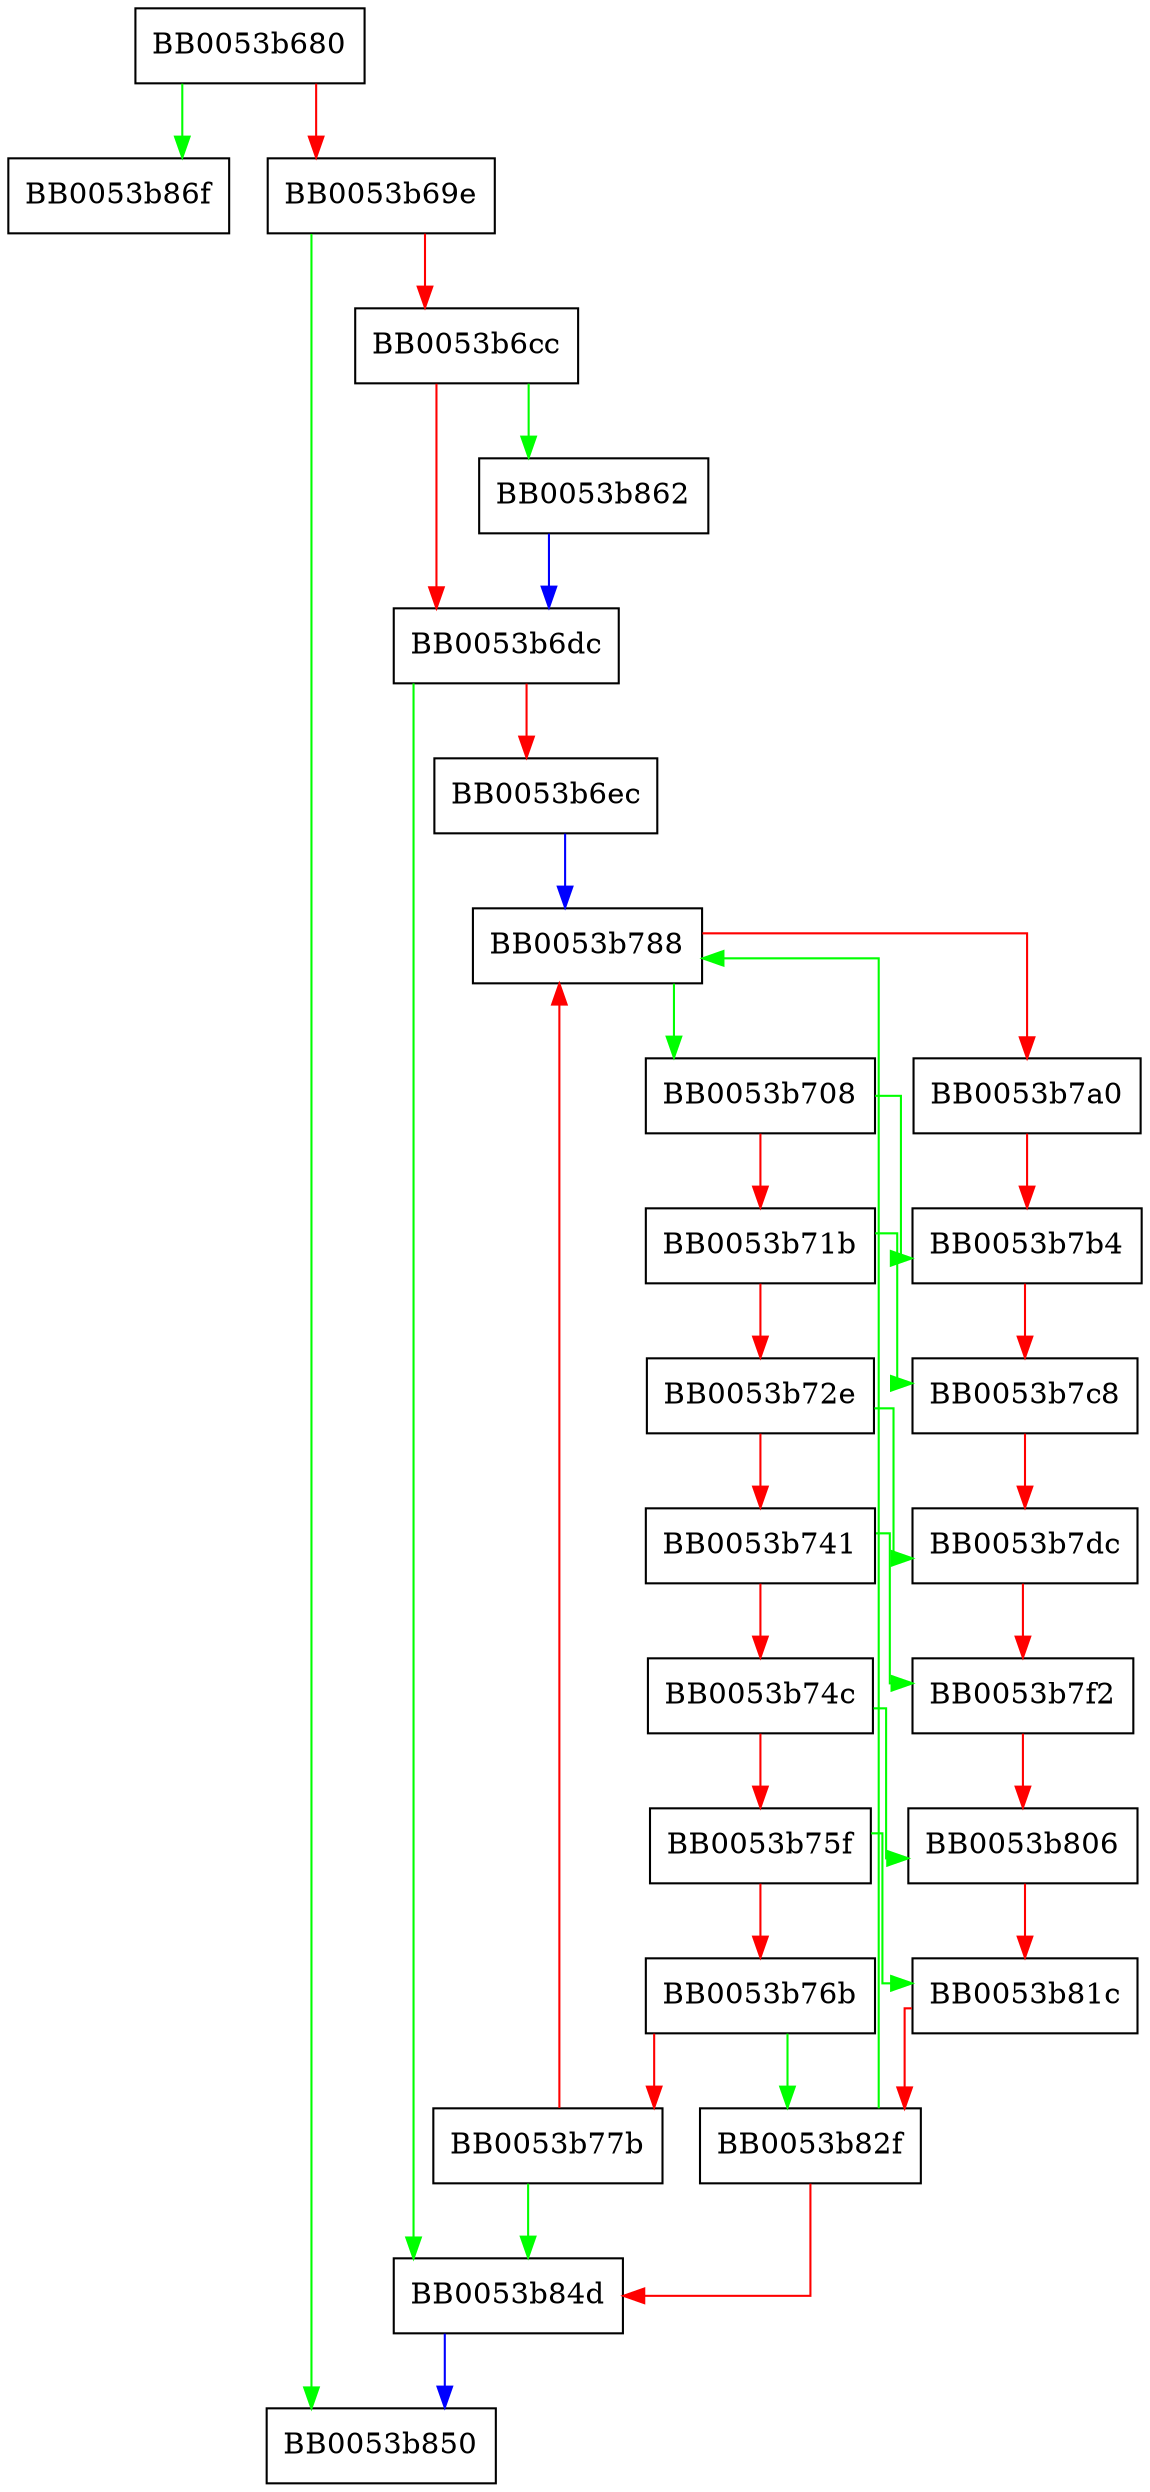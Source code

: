 digraph BN_bn2hex {
  node [shape="box"];
  graph [splines=ortho];
  BB0053b680 -> BB0053b86f [color="green"];
  BB0053b680 -> BB0053b69e [color="red"];
  BB0053b69e -> BB0053b850 [color="green"];
  BB0053b69e -> BB0053b6cc [color="red"];
  BB0053b6cc -> BB0053b862 [color="green"];
  BB0053b6cc -> BB0053b6dc [color="red"];
  BB0053b6dc -> BB0053b84d [color="green"];
  BB0053b6dc -> BB0053b6ec [color="red"];
  BB0053b6ec -> BB0053b788 [color="blue"];
  BB0053b708 -> BB0053b7b4 [color="green"];
  BB0053b708 -> BB0053b71b [color="red"];
  BB0053b71b -> BB0053b7c8 [color="green"];
  BB0053b71b -> BB0053b72e [color="red"];
  BB0053b72e -> BB0053b7dc [color="green"];
  BB0053b72e -> BB0053b741 [color="red"];
  BB0053b741 -> BB0053b7f2 [color="green"];
  BB0053b741 -> BB0053b74c [color="red"];
  BB0053b74c -> BB0053b806 [color="green"];
  BB0053b74c -> BB0053b75f [color="red"];
  BB0053b75f -> BB0053b81c [color="green"];
  BB0053b75f -> BB0053b76b [color="red"];
  BB0053b76b -> BB0053b82f [color="green"];
  BB0053b76b -> BB0053b77b [color="red"];
  BB0053b77b -> BB0053b84d [color="green"];
  BB0053b77b -> BB0053b788 [color="red"];
  BB0053b788 -> BB0053b708 [color="green"];
  BB0053b788 -> BB0053b7a0 [color="red"];
  BB0053b7a0 -> BB0053b7b4 [color="red"];
  BB0053b7b4 -> BB0053b7c8 [color="red"];
  BB0053b7c8 -> BB0053b7dc [color="red"];
  BB0053b7dc -> BB0053b7f2 [color="red"];
  BB0053b7f2 -> BB0053b806 [color="red"];
  BB0053b806 -> BB0053b81c [color="red"];
  BB0053b81c -> BB0053b82f [color="red"];
  BB0053b82f -> BB0053b788 [color="green"];
  BB0053b82f -> BB0053b84d [color="red"];
  BB0053b84d -> BB0053b850 [color="blue"];
  BB0053b862 -> BB0053b6dc [color="blue"];
}